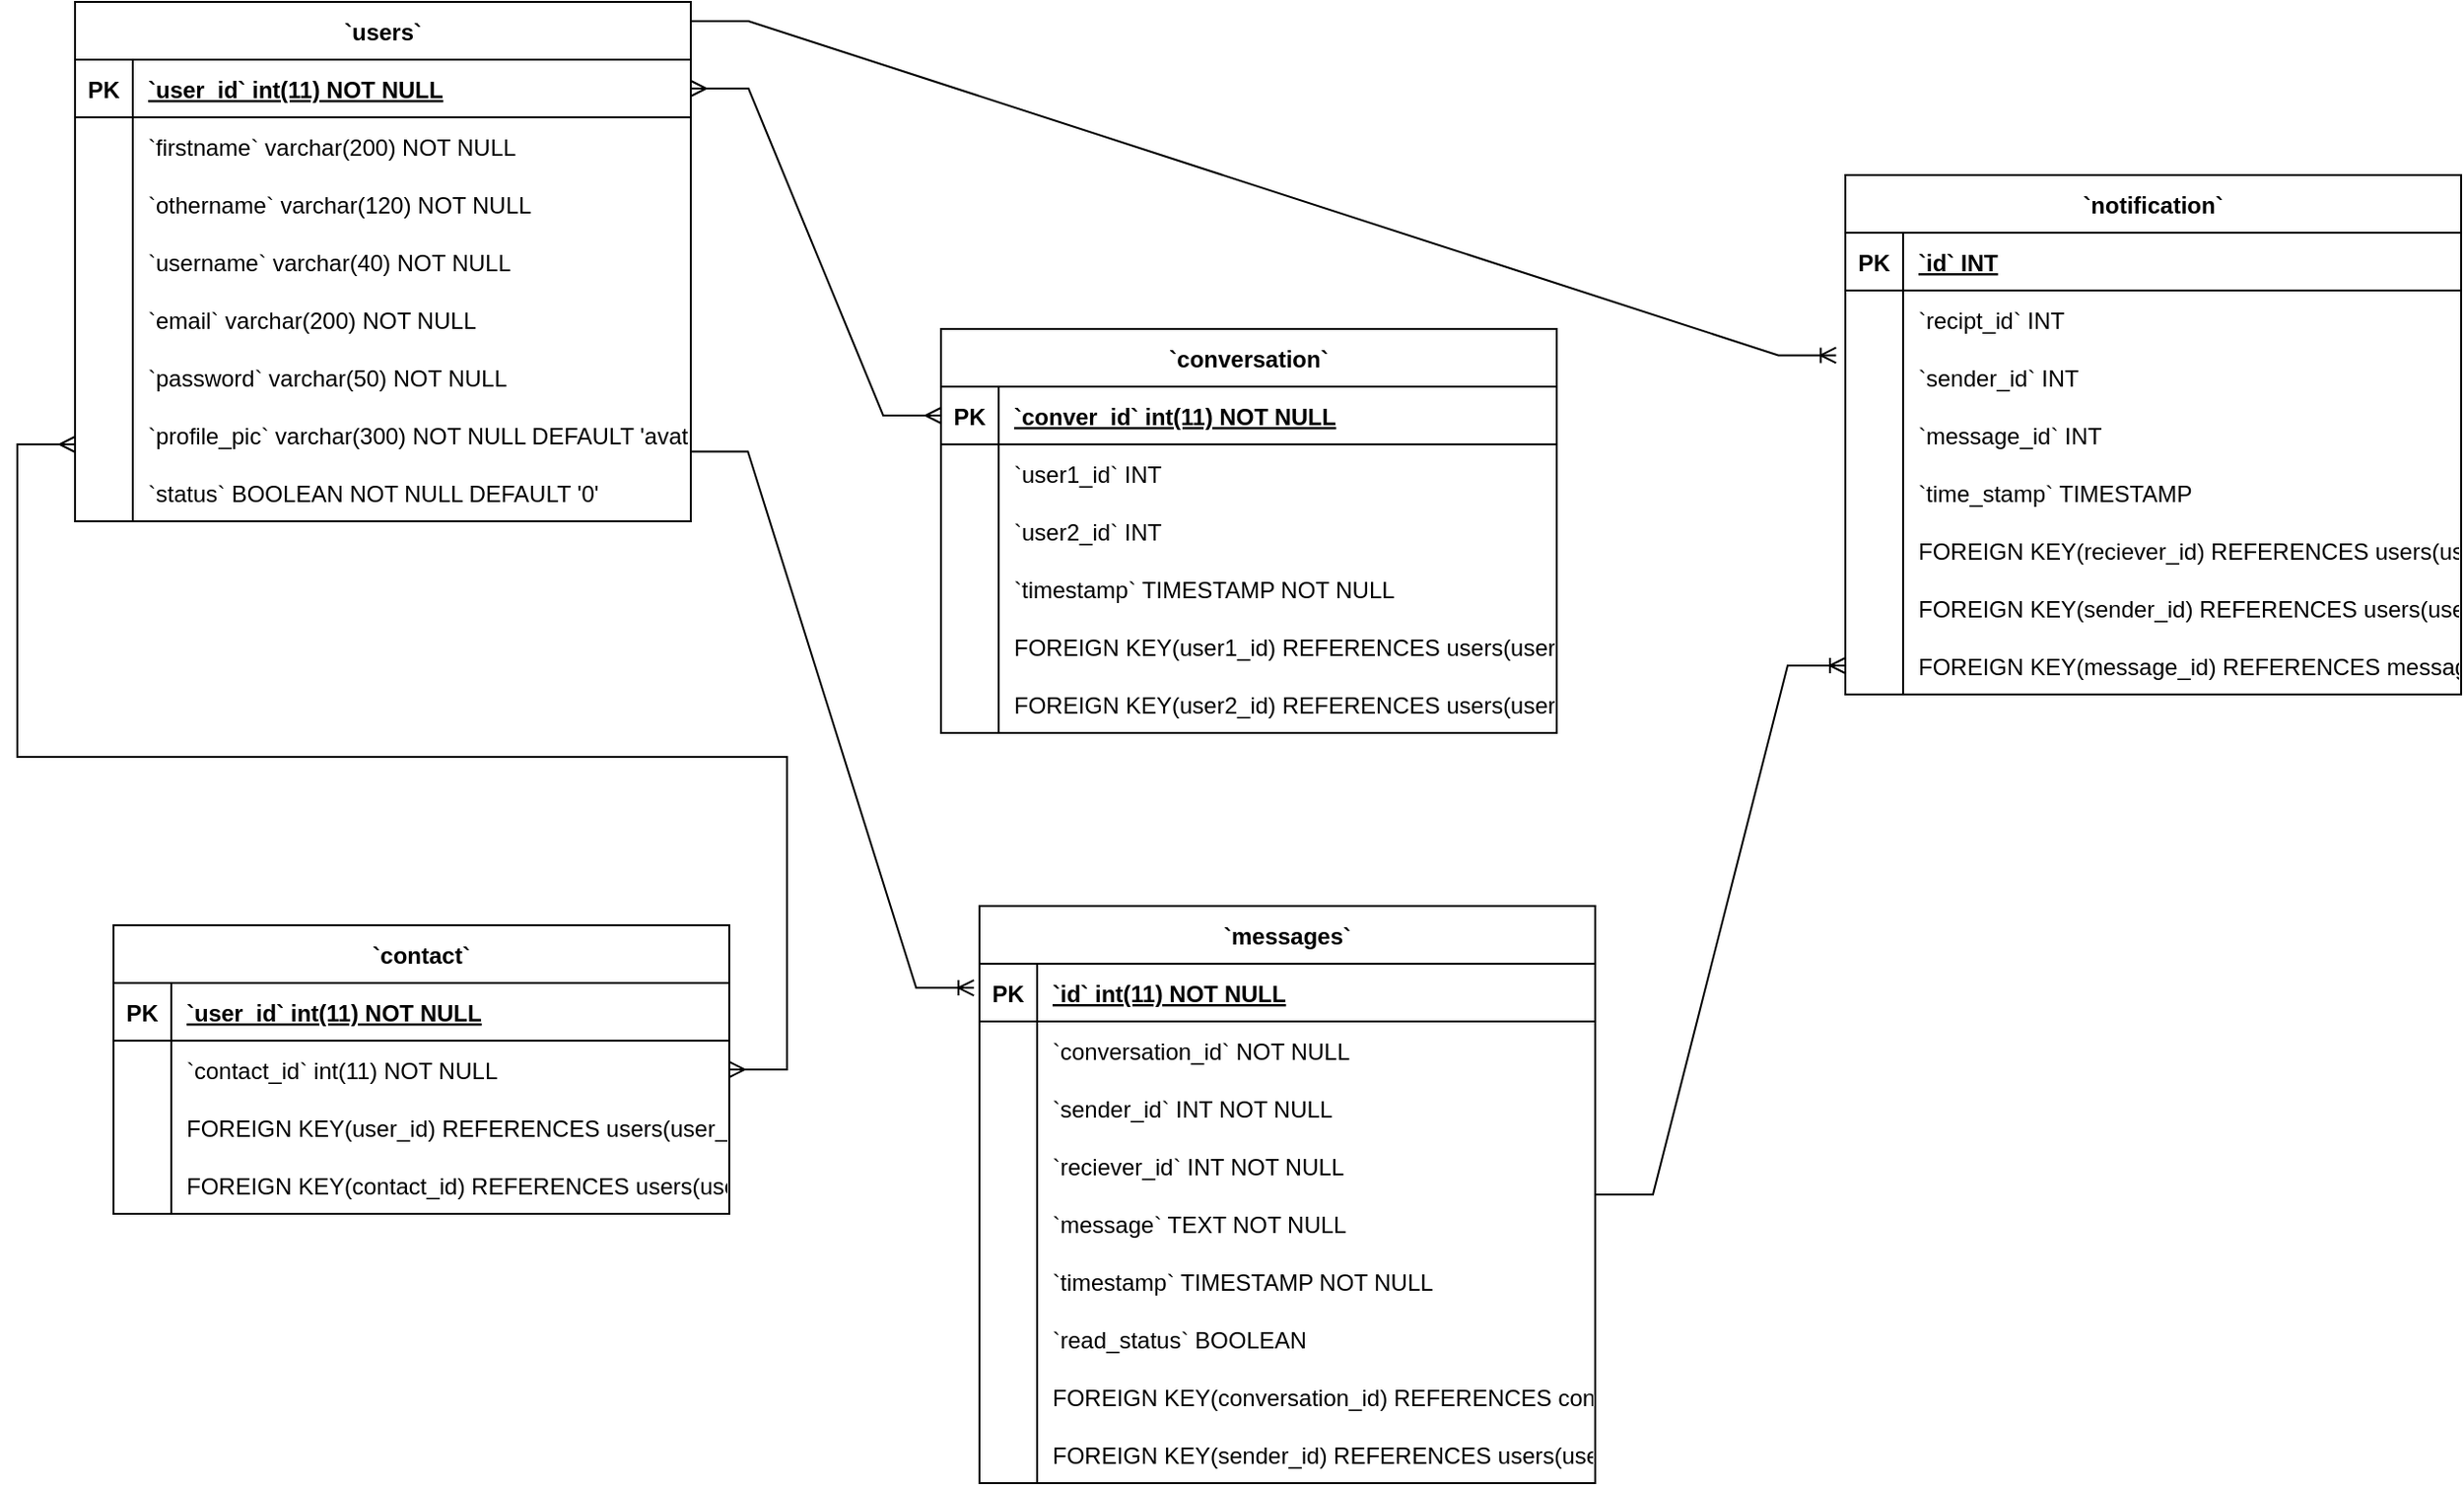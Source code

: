 <mxfile version="21.6.8" type="device">
  <diagram name="Page-1" id="bMZb_V28do9AVmYzRelt">
    <mxGraphModel dx="2327" dy="799" grid="1" gridSize="10" guides="1" tooltips="1" connect="1" arrows="1" fold="1" page="1" pageScale="1" pageWidth="850" pageHeight="1100" math="0" shadow="0">
      <root>
        <mxCell id="0" />
        <mxCell id="1" parent="0" />
        <mxCell id="9sIk4QArR-_HJml8_M2l-121" value="`users`" style="shape=table;startSize=30;container=1;collapsible=1;childLayout=tableLayout;fixedRows=1;rowLines=0;fontStyle=1;align=center;resizeLast=1;" parent="1" vertex="1">
          <mxGeometry x="-550" y="90" width="320" height="270" as="geometry" />
        </mxCell>
        <mxCell id="9sIk4QArR-_HJml8_M2l-122" value="" style="shape=tableRow;horizontal=0;startSize=0;swimlaneHead=0;swimlaneBody=0;fillColor=none;collapsible=0;dropTarget=0;points=[[0,0.5],[1,0.5]];portConstraint=eastwest;strokeColor=inherit;top=0;left=0;right=0;bottom=1;" parent="9sIk4QArR-_HJml8_M2l-121" vertex="1">
          <mxGeometry y="30" width="320" height="30" as="geometry" />
        </mxCell>
        <mxCell id="9sIk4QArR-_HJml8_M2l-123" value="PK" style="shape=partialRectangle;overflow=hidden;connectable=0;fillColor=none;strokeColor=inherit;top=0;left=0;bottom=0;right=0;fontStyle=1;" parent="9sIk4QArR-_HJml8_M2l-122" vertex="1">
          <mxGeometry width="30" height="30" as="geometry">
            <mxRectangle width="30" height="30" as="alternateBounds" />
          </mxGeometry>
        </mxCell>
        <mxCell id="9sIk4QArR-_HJml8_M2l-124" value="`user_id` int(11) NOT NULL " style="shape=partialRectangle;overflow=hidden;connectable=0;fillColor=none;align=left;strokeColor=inherit;top=0;left=0;bottom=0;right=0;spacingLeft=6;fontStyle=5;" parent="9sIk4QArR-_HJml8_M2l-122" vertex="1">
          <mxGeometry x="30" width="290" height="30" as="geometry">
            <mxRectangle width="290" height="30" as="alternateBounds" />
          </mxGeometry>
        </mxCell>
        <mxCell id="9sIk4QArR-_HJml8_M2l-125" value="" style="shape=tableRow;horizontal=0;startSize=0;swimlaneHead=0;swimlaneBody=0;fillColor=none;collapsible=0;dropTarget=0;points=[[0,0.5],[1,0.5]];portConstraint=eastwest;strokeColor=inherit;top=0;left=0;right=0;bottom=0;" parent="9sIk4QArR-_HJml8_M2l-121" vertex="1">
          <mxGeometry y="60" width="320" height="30" as="geometry" />
        </mxCell>
        <mxCell id="9sIk4QArR-_HJml8_M2l-126" value="" style="shape=partialRectangle;overflow=hidden;connectable=0;fillColor=none;strokeColor=inherit;top=0;left=0;bottom=0;right=0;" parent="9sIk4QArR-_HJml8_M2l-125" vertex="1">
          <mxGeometry width="30" height="30" as="geometry">
            <mxRectangle width="30" height="30" as="alternateBounds" />
          </mxGeometry>
        </mxCell>
        <mxCell id="9sIk4QArR-_HJml8_M2l-127" value="`firstname` varchar(200) NOT NULL" style="shape=partialRectangle;overflow=hidden;connectable=0;fillColor=none;align=left;strokeColor=inherit;top=0;left=0;bottom=0;right=0;spacingLeft=6;" parent="9sIk4QArR-_HJml8_M2l-125" vertex="1">
          <mxGeometry x="30" width="290" height="30" as="geometry">
            <mxRectangle width="290" height="30" as="alternateBounds" />
          </mxGeometry>
        </mxCell>
        <mxCell id="9sIk4QArR-_HJml8_M2l-128" value="" style="shape=tableRow;horizontal=0;startSize=0;swimlaneHead=0;swimlaneBody=0;fillColor=none;collapsible=0;dropTarget=0;points=[[0,0.5],[1,0.5]];portConstraint=eastwest;strokeColor=inherit;top=0;left=0;right=0;bottom=0;" parent="9sIk4QArR-_HJml8_M2l-121" vertex="1">
          <mxGeometry y="90" width="320" height="30" as="geometry" />
        </mxCell>
        <mxCell id="9sIk4QArR-_HJml8_M2l-129" value="" style="shape=partialRectangle;overflow=hidden;connectable=0;fillColor=none;strokeColor=inherit;top=0;left=0;bottom=0;right=0;" parent="9sIk4QArR-_HJml8_M2l-128" vertex="1">
          <mxGeometry width="30" height="30" as="geometry">
            <mxRectangle width="30" height="30" as="alternateBounds" />
          </mxGeometry>
        </mxCell>
        <mxCell id="9sIk4QArR-_HJml8_M2l-130" value="`othername` varchar(120) NOT NULL" style="shape=partialRectangle;overflow=hidden;connectable=0;fillColor=none;align=left;strokeColor=inherit;top=0;left=0;bottom=0;right=0;spacingLeft=6;" parent="9sIk4QArR-_HJml8_M2l-128" vertex="1">
          <mxGeometry x="30" width="290" height="30" as="geometry">
            <mxRectangle width="290" height="30" as="alternateBounds" />
          </mxGeometry>
        </mxCell>
        <mxCell id="9sIk4QArR-_HJml8_M2l-131" value="" style="shape=tableRow;horizontal=0;startSize=0;swimlaneHead=0;swimlaneBody=0;fillColor=none;collapsible=0;dropTarget=0;points=[[0,0.5],[1,0.5]];portConstraint=eastwest;strokeColor=inherit;top=0;left=0;right=0;bottom=0;" parent="9sIk4QArR-_HJml8_M2l-121" vertex="1">
          <mxGeometry y="120" width="320" height="30" as="geometry" />
        </mxCell>
        <mxCell id="9sIk4QArR-_HJml8_M2l-132" value="" style="shape=partialRectangle;overflow=hidden;connectable=0;fillColor=none;strokeColor=inherit;top=0;left=0;bottom=0;right=0;" parent="9sIk4QArR-_HJml8_M2l-131" vertex="1">
          <mxGeometry width="30" height="30" as="geometry">
            <mxRectangle width="30" height="30" as="alternateBounds" />
          </mxGeometry>
        </mxCell>
        <mxCell id="9sIk4QArR-_HJml8_M2l-133" value="`username` varchar(40) NOT NULL" style="shape=partialRectangle;overflow=hidden;connectable=0;fillColor=none;align=left;strokeColor=inherit;top=0;left=0;bottom=0;right=0;spacingLeft=6;" parent="9sIk4QArR-_HJml8_M2l-131" vertex="1">
          <mxGeometry x="30" width="290" height="30" as="geometry">
            <mxRectangle width="290" height="30" as="alternateBounds" />
          </mxGeometry>
        </mxCell>
        <mxCell id="9sIk4QArR-_HJml8_M2l-134" value="" style="shape=tableRow;horizontal=0;startSize=0;swimlaneHead=0;swimlaneBody=0;fillColor=none;collapsible=0;dropTarget=0;points=[[0,0.5],[1,0.5]];portConstraint=eastwest;strokeColor=inherit;top=0;left=0;right=0;bottom=0;" parent="9sIk4QArR-_HJml8_M2l-121" vertex="1">
          <mxGeometry y="150" width="320" height="30" as="geometry" />
        </mxCell>
        <mxCell id="9sIk4QArR-_HJml8_M2l-135" value="" style="shape=partialRectangle;overflow=hidden;connectable=0;fillColor=none;strokeColor=inherit;top=0;left=0;bottom=0;right=0;" parent="9sIk4QArR-_HJml8_M2l-134" vertex="1">
          <mxGeometry width="30" height="30" as="geometry">
            <mxRectangle width="30" height="30" as="alternateBounds" />
          </mxGeometry>
        </mxCell>
        <mxCell id="9sIk4QArR-_HJml8_M2l-136" value="`email` varchar(200) NOT NULL" style="shape=partialRectangle;overflow=hidden;connectable=0;fillColor=none;align=left;strokeColor=inherit;top=0;left=0;bottom=0;right=0;spacingLeft=6;" parent="9sIk4QArR-_HJml8_M2l-134" vertex="1">
          <mxGeometry x="30" width="290" height="30" as="geometry">
            <mxRectangle width="290" height="30" as="alternateBounds" />
          </mxGeometry>
        </mxCell>
        <mxCell id="9sIk4QArR-_HJml8_M2l-137" value="" style="shape=tableRow;horizontal=0;startSize=0;swimlaneHead=0;swimlaneBody=0;fillColor=none;collapsible=0;dropTarget=0;points=[[0,0.5],[1,0.5]];portConstraint=eastwest;strokeColor=inherit;top=0;left=0;right=0;bottom=0;" parent="9sIk4QArR-_HJml8_M2l-121" vertex="1">
          <mxGeometry y="180" width="320" height="30" as="geometry" />
        </mxCell>
        <mxCell id="9sIk4QArR-_HJml8_M2l-138" value="" style="shape=partialRectangle;overflow=hidden;connectable=0;fillColor=none;strokeColor=inherit;top=0;left=0;bottom=0;right=0;" parent="9sIk4QArR-_HJml8_M2l-137" vertex="1">
          <mxGeometry width="30" height="30" as="geometry">
            <mxRectangle width="30" height="30" as="alternateBounds" />
          </mxGeometry>
        </mxCell>
        <mxCell id="9sIk4QArR-_HJml8_M2l-139" value="`password` varchar(50) NOT NULL" style="shape=partialRectangle;overflow=hidden;connectable=0;fillColor=none;align=left;strokeColor=inherit;top=0;left=0;bottom=0;right=0;spacingLeft=6;" parent="9sIk4QArR-_HJml8_M2l-137" vertex="1">
          <mxGeometry x="30" width="290" height="30" as="geometry">
            <mxRectangle width="290" height="30" as="alternateBounds" />
          </mxGeometry>
        </mxCell>
        <mxCell id="9sIk4QArR-_HJml8_M2l-140" value="" style="shape=tableRow;horizontal=0;startSize=0;swimlaneHead=0;swimlaneBody=0;fillColor=none;collapsible=0;dropTarget=0;points=[[0,0.5],[1,0.5]];portConstraint=eastwest;strokeColor=inherit;top=0;left=0;right=0;bottom=0;" parent="9sIk4QArR-_HJml8_M2l-121" vertex="1">
          <mxGeometry y="210" width="320" height="30" as="geometry" />
        </mxCell>
        <mxCell id="9sIk4QArR-_HJml8_M2l-141" value="" style="shape=partialRectangle;overflow=hidden;connectable=0;fillColor=none;strokeColor=inherit;top=0;left=0;bottom=0;right=0;" parent="9sIk4QArR-_HJml8_M2l-140" vertex="1">
          <mxGeometry width="30" height="30" as="geometry">
            <mxRectangle width="30" height="30" as="alternateBounds" />
          </mxGeometry>
        </mxCell>
        <mxCell id="9sIk4QArR-_HJml8_M2l-142" value="`profile_pic` varchar(300) NOT NULL DEFAULT &#39;avatar.jpg&#39;" style="shape=partialRectangle;overflow=hidden;connectable=0;fillColor=none;align=left;strokeColor=inherit;top=0;left=0;bottom=0;right=0;spacingLeft=6;" parent="9sIk4QArR-_HJml8_M2l-140" vertex="1">
          <mxGeometry x="30" width="290" height="30" as="geometry">
            <mxRectangle width="290" height="30" as="alternateBounds" />
          </mxGeometry>
        </mxCell>
        <mxCell id="9sIk4QArR-_HJml8_M2l-143" value="" style="shape=tableRow;horizontal=0;startSize=0;swimlaneHead=0;swimlaneBody=0;fillColor=none;collapsible=0;dropTarget=0;points=[[0,0.5],[1,0.5]];portConstraint=eastwest;strokeColor=inherit;top=0;left=0;right=0;bottom=0;" parent="9sIk4QArR-_HJml8_M2l-121" vertex="1">
          <mxGeometry y="240" width="320" height="30" as="geometry" />
        </mxCell>
        <mxCell id="9sIk4QArR-_HJml8_M2l-144" value="" style="shape=partialRectangle;overflow=hidden;connectable=0;fillColor=none;strokeColor=inherit;top=0;left=0;bottom=0;right=0;" parent="9sIk4QArR-_HJml8_M2l-143" vertex="1">
          <mxGeometry width="30" height="30" as="geometry">
            <mxRectangle width="30" height="30" as="alternateBounds" />
          </mxGeometry>
        </mxCell>
        <mxCell id="9sIk4QArR-_HJml8_M2l-145" value="`status` BOOLEAN NOT NULL DEFAULT &#39;0&#39;" style="shape=partialRectangle;overflow=hidden;connectable=0;fillColor=none;align=left;strokeColor=inherit;top=0;left=0;bottom=0;right=0;spacingLeft=6;" parent="9sIk4QArR-_HJml8_M2l-143" vertex="1">
          <mxGeometry x="30" width="290" height="30" as="geometry">
            <mxRectangle width="290" height="30" as="alternateBounds" />
          </mxGeometry>
        </mxCell>
        <mxCell id="9sIk4QArR-_HJml8_M2l-146" value="`conversation`" style="shape=table;startSize=30;container=1;collapsible=1;childLayout=tableLayout;fixedRows=1;rowLines=0;fontStyle=1;align=center;resizeLast=1;" parent="1" vertex="1">
          <mxGeometry x="-100" y="260" width="320" height="210" as="geometry" />
        </mxCell>
        <mxCell id="9sIk4QArR-_HJml8_M2l-147" value="" style="shape=tableRow;horizontal=0;startSize=0;swimlaneHead=0;swimlaneBody=0;fillColor=none;collapsible=0;dropTarget=0;points=[[0,0.5],[1,0.5]];portConstraint=eastwest;strokeColor=inherit;top=0;left=0;right=0;bottom=1;" parent="9sIk4QArR-_HJml8_M2l-146" vertex="1">
          <mxGeometry y="30" width="320" height="30" as="geometry" />
        </mxCell>
        <mxCell id="9sIk4QArR-_HJml8_M2l-148" value="PK" style="shape=partialRectangle;overflow=hidden;connectable=0;fillColor=none;strokeColor=inherit;top=0;left=0;bottom=0;right=0;fontStyle=1;" parent="9sIk4QArR-_HJml8_M2l-147" vertex="1">
          <mxGeometry width="30" height="30" as="geometry">
            <mxRectangle width="30" height="30" as="alternateBounds" />
          </mxGeometry>
        </mxCell>
        <mxCell id="9sIk4QArR-_HJml8_M2l-149" value="`conver_id` int(11) NOT NULL " style="shape=partialRectangle;overflow=hidden;connectable=0;fillColor=none;align=left;strokeColor=inherit;top=0;left=0;bottom=0;right=0;spacingLeft=6;fontStyle=5;" parent="9sIk4QArR-_HJml8_M2l-147" vertex="1">
          <mxGeometry x="30" width="290" height="30" as="geometry">
            <mxRectangle width="290" height="30" as="alternateBounds" />
          </mxGeometry>
        </mxCell>
        <mxCell id="9sIk4QArR-_HJml8_M2l-150" value="" style="shape=tableRow;horizontal=0;startSize=0;swimlaneHead=0;swimlaneBody=0;fillColor=none;collapsible=0;dropTarget=0;points=[[0,0.5],[1,0.5]];portConstraint=eastwest;strokeColor=inherit;top=0;left=0;right=0;bottom=0;" parent="9sIk4QArR-_HJml8_M2l-146" vertex="1">
          <mxGeometry y="60" width="320" height="30" as="geometry" />
        </mxCell>
        <mxCell id="9sIk4QArR-_HJml8_M2l-151" value="" style="shape=partialRectangle;overflow=hidden;connectable=0;fillColor=none;strokeColor=inherit;top=0;left=0;bottom=0;right=0;" parent="9sIk4QArR-_HJml8_M2l-150" vertex="1">
          <mxGeometry width="30" height="30" as="geometry">
            <mxRectangle width="30" height="30" as="alternateBounds" />
          </mxGeometry>
        </mxCell>
        <mxCell id="9sIk4QArR-_HJml8_M2l-152" value="`user1_id` INT" style="shape=partialRectangle;overflow=hidden;connectable=0;fillColor=none;align=left;strokeColor=inherit;top=0;left=0;bottom=0;right=0;spacingLeft=6;" parent="9sIk4QArR-_HJml8_M2l-150" vertex="1">
          <mxGeometry x="30" width="290" height="30" as="geometry">
            <mxRectangle width="290" height="30" as="alternateBounds" />
          </mxGeometry>
        </mxCell>
        <mxCell id="9sIk4QArR-_HJml8_M2l-153" value="" style="shape=tableRow;horizontal=0;startSize=0;swimlaneHead=0;swimlaneBody=0;fillColor=none;collapsible=0;dropTarget=0;points=[[0,0.5],[1,0.5]];portConstraint=eastwest;strokeColor=inherit;top=0;left=0;right=0;bottom=0;" parent="9sIk4QArR-_HJml8_M2l-146" vertex="1">
          <mxGeometry y="90" width="320" height="30" as="geometry" />
        </mxCell>
        <mxCell id="9sIk4QArR-_HJml8_M2l-154" value="" style="shape=partialRectangle;overflow=hidden;connectable=0;fillColor=none;strokeColor=inherit;top=0;left=0;bottom=0;right=0;" parent="9sIk4QArR-_HJml8_M2l-153" vertex="1">
          <mxGeometry width="30" height="30" as="geometry">
            <mxRectangle width="30" height="30" as="alternateBounds" />
          </mxGeometry>
        </mxCell>
        <mxCell id="9sIk4QArR-_HJml8_M2l-155" value="`user2_id` INT" style="shape=partialRectangle;overflow=hidden;connectable=0;fillColor=none;align=left;strokeColor=inherit;top=0;left=0;bottom=0;right=0;spacingLeft=6;" parent="9sIk4QArR-_HJml8_M2l-153" vertex="1">
          <mxGeometry x="30" width="290" height="30" as="geometry">
            <mxRectangle width="290" height="30" as="alternateBounds" />
          </mxGeometry>
        </mxCell>
        <mxCell id="9sIk4QArR-_HJml8_M2l-156" value="" style="shape=tableRow;horizontal=0;startSize=0;swimlaneHead=0;swimlaneBody=0;fillColor=none;collapsible=0;dropTarget=0;points=[[0,0.5],[1,0.5]];portConstraint=eastwest;strokeColor=inherit;top=0;left=0;right=0;bottom=0;" parent="9sIk4QArR-_HJml8_M2l-146" vertex="1">
          <mxGeometry y="120" width="320" height="30" as="geometry" />
        </mxCell>
        <mxCell id="9sIk4QArR-_HJml8_M2l-157" value="" style="shape=partialRectangle;overflow=hidden;connectable=0;fillColor=none;strokeColor=inherit;top=0;left=0;bottom=0;right=0;" parent="9sIk4QArR-_HJml8_M2l-156" vertex="1">
          <mxGeometry width="30" height="30" as="geometry">
            <mxRectangle width="30" height="30" as="alternateBounds" />
          </mxGeometry>
        </mxCell>
        <mxCell id="9sIk4QArR-_HJml8_M2l-158" value="`timestamp` TIMESTAMP NOT NULL" style="shape=partialRectangle;overflow=hidden;connectable=0;fillColor=none;align=left;strokeColor=inherit;top=0;left=0;bottom=0;right=0;spacingLeft=6;" parent="9sIk4QArR-_HJml8_M2l-156" vertex="1">
          <mxGeometry x="30" width="290" height="30" as="geometry">
            <mxRectangle width="290" height="30" as="alternateBounds" />
          </mxGeometry>
        </mxCell>
        <mxCell id="9sIk4QArR-_HJml8_M2l-159" value="" style="shape=tableRow;horizontal=0;startSize=0;swimlaneHead=0;swimlaneBody=0;fillColor=none;collapsible=0;dropTarget=0;points=[[0,0.5],[1,0.5]];portConstraint=eastwest;strokeColor=inherit;top=0;left=0;right=0;bottom=0;" parent="9sIk4QArR-_HJml8_M2l-146" vertex="1">
          <mxGeometry y="150" width="320" height="30" as="geometry" />
        </mxCell>
        <mxCell id="9sIk4QArR-_HJml8_M2l-160" value="" style="shape=partialRectangle;overflow=hidden;connectable=0;fillColor=none;strokeColor=inherit;top=0;left=0;bottom=0;right=0;" parent="9sIk4QArR-_HJml8_M2l-159" vertex="1">
          <mxGeometry width="30" height="30" as="geometry">
            <mxRectangle width="30" height="30" as="alternateBounds" />
          </mxGeometry>
        </mxCell>
        <mxCell id="9sIk4QArR-_HJml8_M2l-161" value="FOREIGN KEY(user1_id) REFERENCES users(user_id)" style="shape=partialRectangle;overflow=hidden;connectable=0;fillColor=none;align=left;strokeColor=inherit;top=0;left=0;bottom=0;right=0;spacingLeft=6;" parent="9sIk4QArR-_HJml8_M2l-159" vertex="1">
          <mxGeometry x="30" width="290" height="30" as="geometry">
            <mxRectangle width="290" height="30" as="alternateBounds" />
          </mxGeometry>
        </mxCell>
        <mxCell id="9sIk4QArR-_HJml8_M2l-162" value="" style="shape=tableRow;horizontal=0;startSize=0;swimlaneHead=0;swimlaneBody=0;fillColor=none;collapsible=0;dropTarget=0;points=[[0,0.5],[1,0.5]];portConstraint=eastwest;strokeColor=inherit;top=0;left=0;right=0;bottom=0;" parent="9sIk4QArR-_HJml8_M2l-146" vertex="1">
          <mxGeometry y="180" width="320" height="30" as="geometry" />
        </mxCell>
        <mxCell id="9sIk4QArR-_HJml8_M2l-163" value="" style="shape=partialRectangle;overflow=hidden;connectable=0;fillColor=none;strokeColor=inherit;top=0;left=0;bottom=0;right=0;" parent="9sIk4QArR-_HJml8_M2l-162" vertex="1">
          <mxGeometry width="30" height="30" as="geometry">
            <mxRectangle width="30" height="30" as="alternateBounds" />
          </mxGeometry>
        </mxCell>
        <mxCell id="9sIk4QArR-_HJml8_M2l-164" value="FOREIGN KEY(user2_id) REFERENCES users(user_id)" style="shape=partialRectangle;overflow=hidden;connectable=0;fillColor=none;align=left;strokeColor=inherit;top=0;left=0;bottom=0;right=0;spacingLeft=6;" parent="9sIk4QArR-_HJml8_M2l-162" vertex="1">
          <mxGeometry x="30" width="290" height="30" as="geometry">
            <mxRectangle width="290" height="30" as="alternateBounds" />
          </mxGeometry>
        </mxCell>
        <mxCell id="9sIk4QArR-_HJml8_M2l-165" value="`messages`" style="shape=table;startSize=30;container=1;collapsible=1;childLayout=tableLayout;fixedRows=1;rowLines=0;fontStyle=1;align=center;resizeLast=1;" parent="1" vertex="1">
          <mxGeometry x="-80" y="560" width="320" height="300" as="geometry" />
        </mxCell>
        <mxCell id="9sIk4QArR-_HJml8_M2l-166" value="" style="shape=tableRow;horizontal=0;startSize=0;swimlaneHead=0;swimlaneBody=0;fillColor=none;collapsible=0;dropTarget=0;points=[[0,0.5],[1,0.5]];portConstraint=eastwest;strokeColor=inherit;top=0;left=0;right=0;bottom=1;" parent="9sIk4QArR-_HJml8_M2l-165" vertex="1">
          <mxGeometry y="30" width="320" height="30" as="geometry" />
        </mxCell>
        <mxCell id="9sIk4QArR-_HJml8_M2l-167" value="PK" style="shape=partialRectangle;overflow=hidden;connectable=0;fillColor=none;strokeColor=inherit;top=0;left=0;bottom=0;right=0;fontStyle=1;" parent="9sIk4QArR-_HJml8_M2l-166" vertex="1">
          <mxGeometry width="30" height="30" as="geometry">
            <mxRectangle width="30" height="30" as="alternateBounds" />
          </mxGeometry>
        </mxCell>
        <mxCell id="9sIk4QArR-_HJml8_M2l-168" value="`id` int(11) NOT NULL " style="shape=partialRectangle;overflow=hidden;connectable=0;fillColor=none;align=left;strokeColor=inherit;top=0;left=0;bottom=0;right=0;spacingLeft=6;fontStyle=5;" parent="9sIk4QArR-_HJml8_M2l-166" vertex="1">
          <mxGeometry x="30" width="290" height="30" as="geometry">
            <mxRectangle width="290" height="30" as="alternateBounds" />
          </mxGeometry>
        </mxCell>
        <mxCell id="9sIk4QArR-_HJml8_M2l-169" value="" style="shape=tableRow;horizontal=0;startSize=0;swimlaneHead=0;swimlaneBody=0;fillColor=none;collapsible=0;dropTarget=0;points=[[0,0.5],[1,0.5]];portConstraint=eastwest;strokeColor=inherit;top=0;left=0;right=0;bottom=0;" parent="9sIk4QArR-_HJml8_M2l-165" vertex="1">
          <mxGeometry y="60" width="320" height="30" as="geometry" />
        </mxCell>
        <mxCell id="9sIk4QArR-_HJml8_M2l-170" value="" style="shape=partialRectangle;overflow=hidden;connectable=0;fillColor=none;strokeColor=inherit;top=0;left=0;bottom=0;right=0;" parent="9sIk4QArR-_HJml8_M2l-169" vertex="1">
          <mxGeometry width="30" height="30" as="geometry">
            <mxRectangle width="30" height="30" as="alternateBounds" />
          </mxGeometry>
        </mxCell>
        <mxCell id="9sIk4QArR-_HJml8_M2l-171" value="`conversation_id` NOT NULL" style="shape=partialRectangle;overflow=hidden;connectable=0;fillColor=none;align=left;strokeColor=inherit;top=0;left=0;bottom=0;right=0;spacingLeft=6;" parent="9sIk4QArR-_HJml8_M2l-169" vertex="1">
          <mxGeometry x="30" width="290" height="30" as="geometry">
            <mxRectangle width="290" height="30" as="alternateBounds" />
          </mxGeometry>
        </mxCell>
        <mxCell id="9sIk4QArR-_HJml8_M2l-172" value="" style="shape=tableRow;horizontal=0;startSize=0;swimlaneHead=0;swimlaneBody=0;fillColor=none;collapsible=0;dropTarget=0;points=[[0,0.5],[1,0.5]];portConstraint=eastwest;strokeColor=inherit;top=0;left=0;right=0;bottom=0;" parent="9sIk4QArR-_HJml8_M2l-165" vertex="1">
          <mxGeometry y="90" width="320" height="30" as="geometry" />
        </mxCell>
        <mxCell id="9sIk4QArR-_HJml8_M2l-173" value="" style="shape=partialRectangle;overflow=hidden;connectable=0;fillColor=none;strokeColor=inherit;top=0;left=0;bottom=0;right=0;" parent="9sIk4QArR-_HJml8_M2l-172" vertex="1">
          <mxGeometry width="30" height="30" as="geometry">
            <mxRectangle width="30" height="30" as="alternateBounds" />
          </mxGeometry>
        </mxCell>
        <mxCell id="9sIk4QArR-_HJml8_M2l-174" value="`sender_id` INT NOT NULL" style="shape=partialRectangle;overflow=hidden;connectable=0;fillColor=none;align=left;strokeColor=inherit;top=0;left=0;bottom=0;right=0;spacingLeft=6;" parent="9sIk4QArR-_HJml8_M2l-172" vertex="1">
          <mxGeometry x="30" width="290" height="30" as="geometry">
            <mxRectangle width="290" height="30" as="alternateBounds" />
          </mxGeometry>
        </mxCell>
        <mxCell id="9sIk4QArR-_HJml8_M2l-175" value="" style="shape=tableRow;horizontal=0;startSize=0;swimlaneHead=0;swimlaneBody=0;fillColor=none;collapsible=0;dropTarget=0;points=[[0,0.5],[1,0.5]];portConstraint=eastwest;strokeColor=inherit;top=0;left=0;right=0;bottom=0;" parent="9sIk4QArR-_HJml8_M2l-165" vertex="1">
          <mxGeometry y="120" width="320" height="30" as="geometry" />
        </mxCell>
        <mxCell id="9sIk4QArR-_HJml8_M2l-176" value="" style="shape=partialRectangle;overflow=hidden;connectable=0;fillColor=none;strokeColor=inherit;top=0;left=0;bottom=0;right=0;" parent="9sIk4QArR-_HJml8_M2l-175" vertex="1">
          <mxGeometry width="30" height="30" as="geometry">
            <mxRectangle width="30" height="30" as="alternateBounds" />
          </mxGeometry>
        </mxCell>
        <mxCell id="9sIk4QArR-_HJml8_M2l-177" value="`reciever_id` INT NOT NULL" style="shape=partialRectangle;overflow=hidden;connectable=0;fillColor=none;align=left;strokeColor=inherit;top=0;left=0;bottom=0;right=0;spacingLeft=6;" parent="9sIk4QArR-_HJml8_M2l-175" vertex="1">
          <mxGeometry x="30" width="290" height="30" as="geometry">
            <mxRectangle width="290" height="30" as="alternateBounds" />
          </mxGeometry>
        </mxCell>
        <mxCell id="9sIk4QArR-_HJml8_M2l-178" value="" style="shape=tableRow;horizontal=0;startSize=0;swimlaneHead=0;swimlaneBody=0;fillColor=none;collapsible=0;dropTarget=0;points=[[0,0.5],[1,0.5]];portConstraint=eastwest;strokeColor=inherit;top=0;left=0;right=0;bottom=0;" parent="9sIk4QArR-_HJml8_M2l-165" vertex="1">
          <mxGeometry y="150" width="320" height="30" as="geometry" />
        </mxCell>
        <mxCell id="9sIk4QArR-_HJml8_M2l-179" value="" style="shape=partialRectangle;overflow=hidden;connectable=0;fillColor=none;strokeColor=inherit;top=0;left=0;bottom=0;right=0;" parent="9sIk4QArR-_HJml8_M2l-178" vertex="1">
          <mxGeometry width="30" height="30" as="geometry">
            <mxRectangle width="30" height="30" as="alternateBounds" />
          </mxGeometry>
        </mxCell>
        <mxCell id="9sIk4QArR-_HJml8_M2l-180" value="`message` TEXT NOT NULL" style="shape=partialRectangle;overflow=hidden;connectable=0;fillColor=none;align=left;strokeColor=inherit;top=0;left=0;bottom=0;right=0;spacingLeft=6;" parent="9sIk4QArR-_HJml8_M2l-178" vertex="1">
          <mxGeometry x="30" width="290" height="30" as="geometry">
            <mxRectangle width="290" height="30" as="alternateBounds" />
          </mxGeometry>
        </mxCell>
        <mxCell id="9sIk4QArR-_HJml8_M2l-181" value="" style="shape=tableRow;horizontal=0;startSize=0;swimlaneHead=0;swimlaneBody=0;fillColor=none;collapsible=0;dropTarget=0;points=[[0,0.5],[1,0.5]];portConstraint=eastwest;strokeColor=inherit;top=0;left=0;right=0;bottom=0;" parent="9sIk4QArR-_HJml8_M2l-165" vertex="1">
          <mxGeometry y="180" width="320" height="30" as="geometry" />
        </mxCell>
        <mxCell id="9sIk4QArR-_HJml8_M2l-182" value="" style="shape=partialRectangle;overflow=hidden;connectable=0;fillColor=none;strokeColor=inherit;top=0;left=0;bottom=0;right=0;" parent="9sIk4QArR-_HJml8_M2l-181" vertex="1">
          <mxGeometry width="30" height="30" as="geometry">
            <mxRectangle width="30" height="30" as="alternateBounds" />
          </mxGeometry>
        </mxCell>
        <mxCell id="9sIk4QArR-_HJml8_M2l-183" value="`timestamp` TIMESTAMP NOT NULL" style="shape=partialRectangle;overflow=hidden;connectable=0;fillColor=none;align=left;strokeColor=inherit;top=0;left=0;bottom=0;right=0;spacingLeft=6;" parent="9sIk4QArR-_HJml8_M2l-181" vertex="1">
          <mxGeometry x="30" width="290" height="30" as="geometry">
            <mxRectangle width="290" height="30" as="alternateBounds" />
          </mxGeometry>
        </mxCell>
        <mxCell id="9sIk4QArR-_HJml8_M2l-184" value="" style="shape=tableRow;horizontal=0;startSize=0;swimlaneHead=0;swimlaneBody=0;fillColor=none;collapsible=0;dropTarget=0;points=[[0,0.5],[1,0.5]];portConstraint=eastwest;strokeColor=inherit;top=0;left=0;right=0;bottom=0;" parent="9sIk4QArR-_HJml8_M2l-165" vertex="1">
          <mxGeometry y="210" width="320" height="30" as="geometry" />
        </mxCell>
        <mxCell id="9sIk4QArR-_HJml8_M2l-185" value="" style="shape=partialRectangle;overflow=hidden;connectable=0;fillColor=none;strokeColor=inherit;top=0;left=0;bottom=0;right=0;" parent="9sIk4QArR-_HJml8_M2l-184" vertex="1">
          <mxGeometry width="30" height="30" as="geometry">
            <mxRectangle width="30" height="30" as="alternateBounds" />
          </mxGeometry>
        </mxCell>
        <mxCell id="9sIk4QArR-_HJml8_M2l-186" value="`read_status` BOOLEAN" style="shape=partialRectangle;overflow=hidden;connectable=0;fillColor=none;align=left;strokeColor=inherit;top=0;left=0;bottom=0;right=0;spacingLeft=6;" parent="9sIk4QArR-_HJml8_M2l-184" vertex="1">
          <mxGeometry x="30" width="290" height="30" as="geometry">
            <mxRectangle width="290" height="30" as="alternateBounds" />
          </mxGeometry>
        </mxCell>
        <mxCell id="9sIk4QArR-_HJml8_M2l-187" value="" style="shape=tableRow;horizontal=0;startSize=0;swimlaneHead=0;swimlaneBody=0;fillColor=none;collapsible=0;dropTarget=0;points=[[0,0.5],[1,0.5]];portConstraint=eastwest;strokeColor=inherit;top=0;left=0;right=0;bottom=0;" parent="9sIk4QArR-_HJml8_M2l-165" vertex="1">
          <mxGeometry y="240" width="320" height="30" as="geometry" />
        </mxCell>
        <mxCell id="9sIk4QArR-_HJml8_M2l-188" value="" style="shape=partialRectangle;overflow=hidden;connectable=0;fillColor=none;strokeColor=inherit;top=0;left=0;bottom=0;right=0;" parent="9sIk4QArR-_HJml8_M2l-187" vertex="1">
          <mxGeometry width="30" height="30" as="geometry">
            <mxRectangle width="30" height="30" as="alternateBounds" />
          </mxGeometry>
        </mxCell>
        <mxCell id="9sIk4QArR-_HJml8_M2l-189" value="FOREIGN KEY(conversation_id) REFERENCES conversation(conver_id)" style="shape=partialRectangle;overflow=hidden;connectable=0;fillColor=none;align=left;strokeColor=inherit;top=0;left=0;bottom=0;right=0;spacingLeft=6;" parent="9sIk4QArR-_HJml8_M2l-187" vertex="1">
          <mxGeometry x="30" width="290" height="30" as="geometry">
            <mxRectangle width="290" height="30" as="alternateBounds" />
          </mxGeometry>
        </mxCell>
        <mxCell id="9sIk4QArR-_HJml8_M2l-190" value="" style="shape=tableRow;horizontal=0;startSize=0;swimlaneHead=0;swimlaneBody=0;fillColor=none;collapsible=0;dropTarget=0;points=[[0,0.5],[1,0.5]];portConstraint=eastwest;strokeColor=inherit;top=0;left=0;right=0;bottom=0;" parent="9sIk4QArR-_HJml8_M2l-165" vertex="1">
          <mxGeometry y="270" width="320" height="30" as="geometry" />
        </mxCell>
        <mxCell id="9sIk4QArR-_HJml8_M2l-191" value="" style="shape=partialRectangle;overflow=hidden;connectable=0;fillColor=none;strokeColor=inherit;top=0;left=0;bottom=0;right=0;" parent="9sIk4QArR-_HJml8_M2l-190" vertex="1">
          <mxGeometry width="30" height="30" as="geometry">
            <mxRectangle width="30" height="30" as="alternateBounds" />
          </mxGeometry>
        </mxCell>
        <mxCell id="9sIk4QArR-_HJml8_M2l-192" value="FOREIGN KEY(sender_id) REFERENCES users(user_id)" style="shape=partialRectangle;overflow=hidden;connectable=0;fillColor=none;align=left;strokeColor=inherit;top=0;left=0;bottom=0;right=0;spacingLeft=6;" parent="9sIk4QArR-_HJml8_M2l-190" vertex="1">
          <mxGeometry x="30" width="290" height="30" as="geometry">
            <mxRectangle width="290" height="30" as="alternateBounds" />
          </mxGeometry>
        </mxCell>
        <mxCell id="9sIk4QArR-_HJml8_M2l-193" value="`contact`" style="shape=table;startSize=30;container=1;collapsible=1;childLayout=tableLayout;fixedRows=1;rowLines=0;fontStyle=1;align=center;resizeLast=1;" parent="1" vertex="1">
          <mxGeometry x="-530" y="570" width="320" height="150" as="geometry" />
        </mxCell>
        <mxCell id="9sIk4QArR-_HJml8_M2l-194" value="" style="shape=tableRow;horizontal=0;startSize=0;swimlaneHead=0;swimlaneBody=0;fillColor=none;collapsible=0;dropTarget=0;points=[[0,0.5],[1,0.5]];portConstraint=eastwest;strokeColor=inherit;top=0;left=0;right=0;bottom=1;" parent="9sIk4QArR-_HJml8_M2l-193" vertex="1">
          <mxGeometry y="30" width="320" height="30" as="geometry" />
        </mxCell>
        <mxCell id="9sIk4QArR-_HJml8_M2l-195" value="PK" style="shape=partialRectangle;overflow=hidden;connectable=0;fillColor=none;strokeColor=inherit;top=0;left=0;bottom=0;right=0;fontStyle=1;" parent="9sIk4QArR-_HJml8_M2l-194" vertex="1">
          <mxGeometry width="30" height="30" as="geometry">
            <mxRectangle width="30" height="30" as="alternateBounds" />
          </mxGeometry>
        </mxCell>
        <mxCell id="9sIk4QArR-_HJml8_M2l-196" value="`user_id` int(11) NOT NULL" style="shape=partialRectangle;overflow=hidden;connectable=0;fillColor=none;align=left;strokeColor=inherit;top=0;left=0;bottom=0;right=0;spacingLeft=6;fontStyle=5;" parent="9sIk4QArR-_HJml8_M2l-194" vertex="1">
          <mxGeometry x="30" width="290" height="30" as="geometry">
            <mxRectangle width="290" height="30" as="alternateBounds" />
          </mxGeometry>
        </mxCell>
        <mxCell id="9sIk4QArR-_HJml8_M2l-197" value="" style="shape=tableRow;horizontal=0;startSize=0;swimlaneHead=0;swimlaneBody=0;fillColor=none;collapsible=0;dropTarget=0;points=[[0,0.5],[1,0.5]];portConstraint=eastwest;strokeColor=inherit;top=0;left=0;right=0;bottom=0;" parent="9sIk4QArR-_HJml8_M2l-193" vertex="1">
          <mxGeometry y="60" width="320" height="30" as="geometry" />
        </mxCell>
        <mxCell id="9sIk4QArR-_HJml8_M2l-198" value="" style="shape=partialRectangle;overflow=hidden;connectable=0;fillColor=none;strokeColor=inherit;top=0;left=0;bottom=0;right=0;" parent="9sIk4QArR-_HJml8_M2l-197" vertex="1">
          <mxGeometry width="30" height="30" as="geometry">
            <mxRectangle width="30" height="30" as="alternateBounds" />
          </mxGeometry>
        </mxCell>
        <mxCell id="9sIk4QArR-_HJml8_M2l-199" value="`contact_id` int(11) NOT NULL" style="shape=partialRectangle;overflow=hidden;connectable=0;fillColor=none;align=left;strokeColor=inherit;top=0;left=0;bottom=0;right=0;spacingLeft=6;" parent="9sIk4QArR-_HJml8_M2l-197" vertex="1">
          <mxGeometry x="30" width="290" height="30" as="geometry">
            <mxRectangle width="290" height="30" as="alternateBounds" />
          </mxGeometry>
        </mxCell>
        <mxCell id="9sIk4QArR-_HJml8_M2l-200" value="" style="shape=tableRow;horizontal=0;startSize=0;swimlaneHead=0;swimlaneBody=0;fillColor=none;collapsible=0;dropTarget=0;points=[[0,0.5],[1,0.5]];portConstraint=eastwest;strokeColor=inherit;top=0;left=0;right=0;bottom=0;" parent="9sIk4QArR-_HJml8_M2l-193" vertex="1">
          <mxGeometry y="90" width="320" height="30" as="geometry" />
        </mxCell>
        <mxCell id="9sIk4QArR-_HJml8_M2l-201" value="" style="shape=partialRectangle;overflow=hidden;connectable=0;fillColor=none;strokeColor=inherit;top=0;left=0;bottom=0;right=0;" parent="9sIk4QArR-_HJml8_M2l-200" vertex="1">
          <mxGeometry width="30" height="30" as="geometry">
            <mxRectangle width="30" height="30" as="alternateBounds" />
          </mxGeometry>
        </mxCell>
        <mxCell id="9sIk4QArR-_HJml8_M2l-202" value="FOREIGN KEY(user_id) REFERENCES users(user_id)" style="shape=partialRectangle;overflow=hidden;connectable=0;fillColor=none;align=left;strokeColor=inherit;top=0;left=0;bottom=0;right=0;spacingLeft=6;" parent="9sIk4QArR-_HJml8_M2l-200" vertex="1">
          <mxGeometry x="30" width="290" height="30" as="geometry">
            <mxRectangle width="290" height="30" as="alternateBounds" />
          </mxGeometry>
        </mxCell>
        <mxCell id="9sIk4QArR-_HJml8_M2l-203" value="" style="shape=tableRow;horizontal=0;startSize=0;swimlaneHead=0;swimlaneBody=0;fillColor=none;collapsible=0;dropTarget=0;points=[[0,0.5],[1,0.5]];portConstraint=eastwest;strokeColor=inherit;top=0;left=0;right=0;bottom=0;" parent="9sIk4QArR-_HJml8_M2l-193" vertex="1">
          <mxGeometry y="120" width="320" height="30" as="geometry" />
        </mxCell>
        <mxCell id="9sIk4QArR-_HJml8_M2l-204" value="" style="shape=partialRectangle;overflow=hidden;connectable=0;fillColor=none;strokeColor=inherit;top=0;left=0;bottom=0;right=0;" parent="9sIk4QArR-_HJml8_M2l-203" vertex="1">
          <mxGeometry width="30" height="30" as="geometry">
            <mxRectangle width="30" height="30" as="alternateBounds" />
          </mxGeometry>
        </mxCell>
        <mxCell id="9sIk4QArR-_HJml8_M2l-205" value="FOREIGN KEY(contact_id) REFERENCES users(user_id)" style="shape=partialRectangle;overflow=hidden;connectable=0;fillColor=none;align=left;strokeColor=inherit;top=0;left=0;bottom=0;right=0;spacingLeft=6;" parent="9sIk4QArR-_HJml8_M2l-203" vertex="1">
          <mxGeometry x="30" width="290" height="30" as="geometry">
            <mxRectangle width="290" height="30" as="alternateBounds" />
          </mxGeometry>
        </mxCell>
        <mxCell id="9sIk4QArR-_HJml8_M2l-206" value="`notification`" style="shape=table;startSize=30;container=1;collapsible=1;childLayout=tableLayout;fixedRows=1;rowLines=0;fontStyle=1;align=center;resizeLast=1;" parent="1" vertex="1">
          <mxGeometry x="370" y="180" width="320" height="270" as="geometry" />
        </mxCell>
        <mxCell id="9sIk4QArR-_HJml8_M2l-207" value="" style="shape=tableRow;horizontal=0;startSize=0;swimlaneHead=0;swimlaneBody=0;fillColor=none;collapsible=0;dropTarget=0;points=[[0,0.5],[1,0.5]];portConstraint=eastwest;strokeColor=inherit;top=0;left=0;right=0;bottom=1;" parent="9sIk4QArR-_HJml8_M2l-206" vertex="1">
          <mxGeometry y="30" width="320" height="30" as="geometry" />
        </mxCell>
        <mxCell id="9sIk4QArR-_HJml8_M2l-208" value="PK" style="shape=partialRectangle;overflow=hidden;connectable=0;fillColor=none;strokeColor=inherit;top=0;left=0;bottom=0;right=0;fontStyle=1;" parent="9sIk4QArR-_HJml8_M2l-207" vertex="1">
          <mxGeometry width="30" height="30" as="geometry">
            <mxRectangle width="30" height="30" as="alternateBounds" />
          </mxGeometry>
        </mxCell>
        <mxCell id="9sIk4QArR-_HJml8_M2l-209" value="`id` INT " style="shape=partialRectangle;overflow=hidden;connectable=0;fillColor=none;align=left;strokeColor=inherit;top=0;left=0;bottom=0;right=0;spacingLeft=6;fontStyle=5;" parent="9sIk4QArR-_HJml8_M2l-207" vertex="1">
          <mxGeometry x="30" width="290" height="30" as="geometry">
            <mxRectangle width="290" height="30" as="alternateBounds" />
          </mxGeometry>
        </mxCell>
        <mxCell id="9sIk4QArR-_HJml8_M2l-210" value="" style="shape=tableRow;horizontal=0;startSize=0;swimlaneHead=0;swimlaneBody=0;fillColor=none;collapsible=0;dropTarget=0;points=[[0,0.5],[1,0.5]];portConstraint=eastwest;strokeColor=inherit;top=0;left=0;right=0;bottom=0;" parent="9sIk4QArR-_HJml8_M2l-206" vertex="1">
          <mxGeometry y="60" width="320" height="30" as="geometry" />
        </mxCell>
        <mxCell id="9sIk4QArR-_HJml8_M2l-211" value="" style="shape=partialRectangle;overflow=hidden;connectable=0;fillColor=none;strokeColor=inherit;top=0;left=0;bottom=0;right=0;" parent="9sIk4QArR-_HJml8_M2l-210" vertex="1">
          <mxGeometry width="30" height="30" as="geometry">
            <mxRectangle width="30" height="30" as="alternateBounds" />
          </mxGeometry>
        </mxCell>
        <mxCell id="9sIk4QArR-_HJml8_M2l-212" value="`recipt_id` INT" style="shape=partialRectangle;overflow=hidden;connectable=0;fillColor=none;align=left;strokeColor=inherit;top=0;left=0;bottom=0;right=0;spacingLeft=6;" parent="9sIk4QArR-_HJml8_M2l-210" vertex="1">
          <mxGeometry x="30" width="290" height="30" as="geometry">
            <mxRectangle width="290" height="30" as="alternateBounds" />
          </mxGeometry>
        </mxCell>
        <mxCell id="9sIk4QArR-_HJml8_M2l-213" value="" style="shape=tableRow;horizontal=0;startSize=0;swimlaneHead=0;swimlaneBody=0;fillColor=none;collapsible=0;dropTarget=0;points=[[0,0.5],[1,0.5]];portConstraint=eastwest;strokeColor=inherit;top=0;left=0;right=0;bottom=0;" parent="9sIk4QArR-_HJml8_M2l-206" vertex="1">
          <mxGeometry y="90" width="320" height="30" as="geometry" />
        </mxCell>
        <mxCell id="9sIk4QArR-_HJml8_M2l-214" value="" style="shape=partialRectangle;overflow=hidden;connectable=0;fillColor=none;strokeColor=inherit;top=0;left=0;bottom=0;right=0;" parent="9sIk4QArR-_HJml8_M2l-213" vertex="1">
          <mxGeometry width="30" height="30" as="geometry">
            <mxRectangle width="30" height="30" as="alternateBounds" />
          </mxGeometry>
        </mxCell>
        <mxCell id="9sIk4QArR-_HJml8_M2l-215" value="`sender_id` INT" style="shape=partialRectangle;overflow=hidden;connectable=0;fillColor=none;align=left;strokeColor=inherit;top=0;left=0;bottom=0;right=0;spacingLeft=6;" parent="9sIk4QArR-_HJml8_M2l-213" vertex="1">
          <mxGeometry x="30" width="290" height="30" as="geometry">
            <mxRectangle width="290" height="30" as="alternateBounds" />
          </mxGeometry>
        </mxCell>
        <mxCell id="9sIk4QArR-_HJml8_M2l-216" value="" style="shape=tableRow;horizontal=0;startSize=0;swimlaneHead=0;swimlaneBody=0;fillColor=none;collapsible=0;dropTarget=0;points=[[0,0.5],[1,0.5]];portConstraint=eastwest;strokeColor=inherit;top=0;left=0;right=0;bottom=0;" parent="9sIk4QArR-_HJml8_M2l-206" vertex="1">
          <mxGeometry y="120" width="320" height="30" as="geometry" />
        </mxCell>
        <mxCell id="9sIk4QArR-_HJml8_M2l-217" value="" style="shape=partialRectangle;overflow=hidden;connectable=0;fillColor=none;strokeColor=inherit;top=0;left=0;bottom=0;right=0;" parent="9sIk4QArR-_HJml8_M2l-216" vertex="1">
          <mxGeometry width="30" height="30" as="geometry">
            <mxRectangle width="30" height="30" as="alternateBounds" />
          </mxGeometry>
        </mxCell>
        <mxCell id="9sIk4QArR-_HJml8_M2l-218" value="`message_id` INT" style="shape=partialRectangle;overflow=hidden;connectable=0;fillColor=none;align=left;strokeColor=inherit;top=0;left=0;bottom=0;right=0;spacingLeft=6;" parent="9sIk4QArR-_HJml8_M2l-216" vertex="1">
          <mxGeometry x="30" width="290" height="30" as="geometry">
            <mxRectangle width="290" height="30" as="alternateBounds" />
          </mxGeometry>
        </mxCell>
        <mxCell id="9sIk4QArR-_HJml8_M2l-219" value="" style="shape=tableRow;horizontal=0;startSize=0;swimlaneHead=0;swimlaneBody=0;fillColor=none;collapsible=0;dropTarget=0;points=[[0,0.5],[1,0.5]];portConstraint=eastwest;strokeColor=inherit;top=0;left=0;right=0;bottom=0;" parent="9sIk4QArR-_HJml8_M2l-206" vertex="1">
          <mxGeometry y="150" width="320" height="30" as="geometry" />
        </mxCell>
        <mxCell id="9sIk4QArR-_HJml8_M2l-220" value="" style="shape=partialRectangle;overflow=hidden;connectable=0;fillColor=none;strokeColor=inherit;top=0;left=0;bottom=0;right=0;" parent="9sIk4QArR-_HJml8_M2l-219" vertex="1">
          <mxGeometry width="30" height="30" as="geometry">
            <mxRectangle width="30" height="30" as="alternateBounds" />
          </mxGeometry>
        </mxCell>
        <mxCell id="9sIk4QArR-_HJml8_M2l-221" value="`time_stamp` TIMESTAMP" style="shape=partialRectangle;overflow=hidden;connectable=0;fillColor=none;align=left;strokeColor=inherit;top=0;left=0;bottom=0;right=0;spacingLeft=6;" parent="9sIk4QArR-_HJml8_M2l-219" vertex="1">
          <mxGeometry x="30" width="290" height="30" as="geometry">
            <mxRectangle width="290" height="30" as="alternateBounds" />
          </mxGeometry>
        </mxCell>
        <mxCell id="9sIk4QArR-_HJml8_M2l-222" value="" style="shape=tableRow;horizontal=0;startSize=0;swimlaneHead=0;swimlaneBody=0;fillColor=none;collapsible=0;dropTarget=0;points=[[0,0.5],[1,0.5]];portConstraint=eastwest;strokeColor=inherit;top=0;left=0;right=0;bottom=0;" parent="9sIk4QArR-_HJml8_M2l-206" vertex="1">
          <mxGeometry y="180" width="320" height="30" as="geometry" />
        </mxCell>
        <mxCell id="9sIk4QArR-_HJml8_M2l-223" value="" style="shape=partialRectangle;overflow=hidden;connectable=0;fillColor=none;strokeColor=inherit;top=0;left=0;bottom=0;right=0;" parent="9sIk4QArR-_HJml8_M2l-222" vertex="1">
          <mxGeometry width="30" height="30" as="geometry">
            <mxRectangle width="30" height="30" as="alternateBounds" />
          </mxGeometry>
        </mxCell>
        <mxCell id="9sIk4QArR-_HJml8_M2l-224" value="FOREIGN KEY(reciever_id) REFERENCES users(user_id)" style="shape=partialRectangle;overflow=hidden;connectable=0;fillColor=none;align=left;strokeColor=inherit;top=0;left=0;bottom=0;right=0;spacingLeft=6;" parent="9sIk4QArR-_HJml8_M2l-222" vertex="1">
          <mxGeometry x="30" width="290" height="30" as="geometry">
            <mxRectangle width="290" height="30" as="alternateBounds" />
          </mxGeometry>
        </mxCell>
        <mxCell id="9sIk4QArR-_HJml8_M2l-225" value="" style="shape=tableRow;horizontal=0;startSize=0;swimlaneHead=0;swimlaneBody=0;fillColor=none;collapsible=0;dropTarget=0;points=[[0,0.5],[1,0.5]];portConstraint=eastwest;strokeColor=inherit;top=0;left=0;right=0;bottom=0;" parent="9sIk4QArR-_HJml8_M2l-206" vertex="1">
          <mxGeometry y="210" width="320" height="30" as="geometry" />
        </mxCell>
        <mxCell id="9sIk4QArR-_HJml8_M2l-226" value="" style="shape=partialRectangle;overflow=hidden;connectable=0;fillColor=none;strokeColor=inherit;top=0;left=0;bottom=0;right=0;" parent="9sIk4QArR-_HJml8_M2l-225" vertex="1">
          <mxGeometry width="30" height="30" as="geometry">
            <mxRectangle width="30" height="30" as="alternateBounds" />
          </mxGeometry>
        </mxCell>
        <mxCell id="9sIk4QArR-_HJml8_M2l-227" value="FOREIGN KEY(sender_id) REFERENCES users(user_id)" style="shape=partialRectangle;overflow=hidden;connectable=0;fillColor=none;align=left;strokeColor=inherit;top=0;left=0;bottom=0;right=0;spacingLeft=6;" parent="9sIk4QArR-_HJml8_M2l-225" vertex="1">
          <mxGeometry x="30" width="290" height="30" as="geometry">
            <mxRectangle width="290" height="30" as="alternateBounds" />
          </mxGeometry>
        </mxCell>
        <mxCell id="9sIk4QArR-_HJml8_M2l-228" value="" style="shape=tableRow;horizontal=0;startSize=0;swimlaneHead=0;swimlaneBody=0;fillColor=none;collapsible=0;dropTarget=0;points=[[0,0.5],[1,0.5]];portConstraint=eastwest;strokeColor=inherit;top=0;left=0;right=0;bottom=0;" parent="9sIk4QArR-_HJml8_M2l-206" vertex="1">
          <mxGeometry y="240" width="320" height="30" as="geometry" />
        </mxCell>
        <mxCell id="9sIk4QArR-_HJml8_M2l-229" value="" style="shape=partialRectangle;overflow=hidden;connectable=0;fillColor=none;strokeColor=inherit;top=0;left=0;bottom=0;right=0;" parent="9sIk4QArR-_HJml8_M2l-228" vertex="1">
          <mxGeometry width="30" height="30" as="geometry">
            <mxRectangle width="30" height="30" as="alternateBounds" />
          </mxGeometry>
        </mxCell>
        <mxCell id="9sIk4QArR-_HJml8_M2l-230" value="FOREIGN KEY(message_id) REFERENCES message(message_id)" style="shape=partialRectangle;overflow=hidden;connectable=0;fillColor=none;align=left;strokeColor=inherit;top=0;left=0;bottom=0;right=0;spacingLeft=6;" parent="9sIk4QArR-_HJml8_M2l-228" vertex="1">
          <mxGeometry x="30" width="290" height="30" as="geometry">
            <mxRectangle width="290" height="30" as="alternateBounds" />
          </mxGeometry>
        </mxCell>
        <mxCell id="9sIk4QArR-_HJml8_M2l-231" value="" style="edgeStyle=entityRelationEdgeStyle;fontSize=12;html=1;endArrow=ERmany;startArrow=ERmany;rounded=0;exitX=0;exitY=0.5;exitDx=0;exitDy=0;" parent="1" source="9sIk4QArR-_HJml8_M2l-147" target="9sIk4QArR-_HJml8_M2l-122" edge="1">
          <mxGeometry width="100" height="100" relative="1" as="geometry">
            <mxPoint x="350" y="80" as="sourcePoint" />
            <mxPoint x="400" y="50" as="targetPoint" />
            <Array as="points">
              <mxPoint x="690" y="220" />
            </Array>
          </mxGeometry>
        </mxCell>
        <mxCell id="9sIk4QArR-_HJml8_M2l-232" value="" style="edgeStyle=entityRelationEdgeStyle;fontSize=12;html=1;endArrow=ERmany;startArrow=ERmany;rounded=0;entryX=0.203;entryY=1.045;entryDx=0;entryDy=0;entryPerimeter=0;exitX=1;exitY=0.5;exitDx=0;exitDy=0;" parent="1" source="9sIk4QArR-_HJml8_M2l-197" edge="1">
          <mxGeometry width="100" height="100" relative="1" as="geometry">
            <mxPoint x="-428.24" y="525.8" as="sourcePoint" />
            <mxPoint x="-550" y="320" as="targetPoint" />
            <Array as="points">
              <mxPoint x="-354.96" y="654.6" />
              <mxPoint x="-674.96" y="354.6" />
              <mxPoint x="-744.96" y="344.6" />
              <mxPoint x="-774.96" y="344.6" />
            </Array>
          </mxGeometry>
        </mxCell>
        <mxCell id="9sIk4QArR-_HJml8_M2l-234" value="" style="edgeStyle=entityRelationEdgeStyle;fontSize=12;html=1;endArrow=ERoneToMany;rounded=0;entryX=-0.009;entryY=0.418;entryDx=0;entryDy=0;entryPerimeter=0;exitX=0.999;exitY=0.792;exitDx=0;exitDy=0;exitPerimeter=0;" parent="1" source="9sIk4QArR-_HJml8_M2l-140" target="9sIk4QArR-_HJml8_M2l-166" edge="1">
          <mxGeometry width="100" height="100" relative="1" as="geometry">
            <mxPoint x="-160" y="500" as="sourcePoint" />
            <mxPoint x="-60" y="400" as="targetPoint" />
          </mxGeometry>
        </mxCell>
        <mxCell id="9sIk4QArR-_HJml8_M2l-235" value="" style="edgeStyle=entityRelationEdgeStyle;fontSize=12;html=1;endArrow=ERoneToMany;rounded=0;entryX=-0.015;entryY=0.124;entryDx=0;entryDy=0;entryPerimeter=0;" parent="1" target="9sIk4QArR-_HJml8_M2l-213" edge="1">
          <mxGeometry width="100" height="100" relative="1" as="geometry">
            <mxPoint x="-229.999" y="100" as="sourcePoint" />
            <mxPoint x="441.74" y="268.44" as="targetPoint" />
          </mxGeometry>
        </mxCell>
        <mxCell id="9sIk4QArR-_HJml8_M2l-236" value="" style="edgeStyle=entityRelationEdgeStyle;fontSize=12;html=1;endArrow=ERoneToMany;rounded=0;entryX=0;entryY=0.5;entryDx=0;entryDy=0;" parent="1" target="9sIk4QArR-_HJml8_M2l-228" edge="1">
          <mxGeometry width="100" height="100" relative="1" as="geometry">
            <mxPoint x="240" y="710" as="sourcePoint" />
            <mxPoint x="340" y="610" as="targetPoint" />
          </mxGeometry>
        </mxCell>
      </root>
    </mxGraphModel>
  </diagram>
</mxfile>
